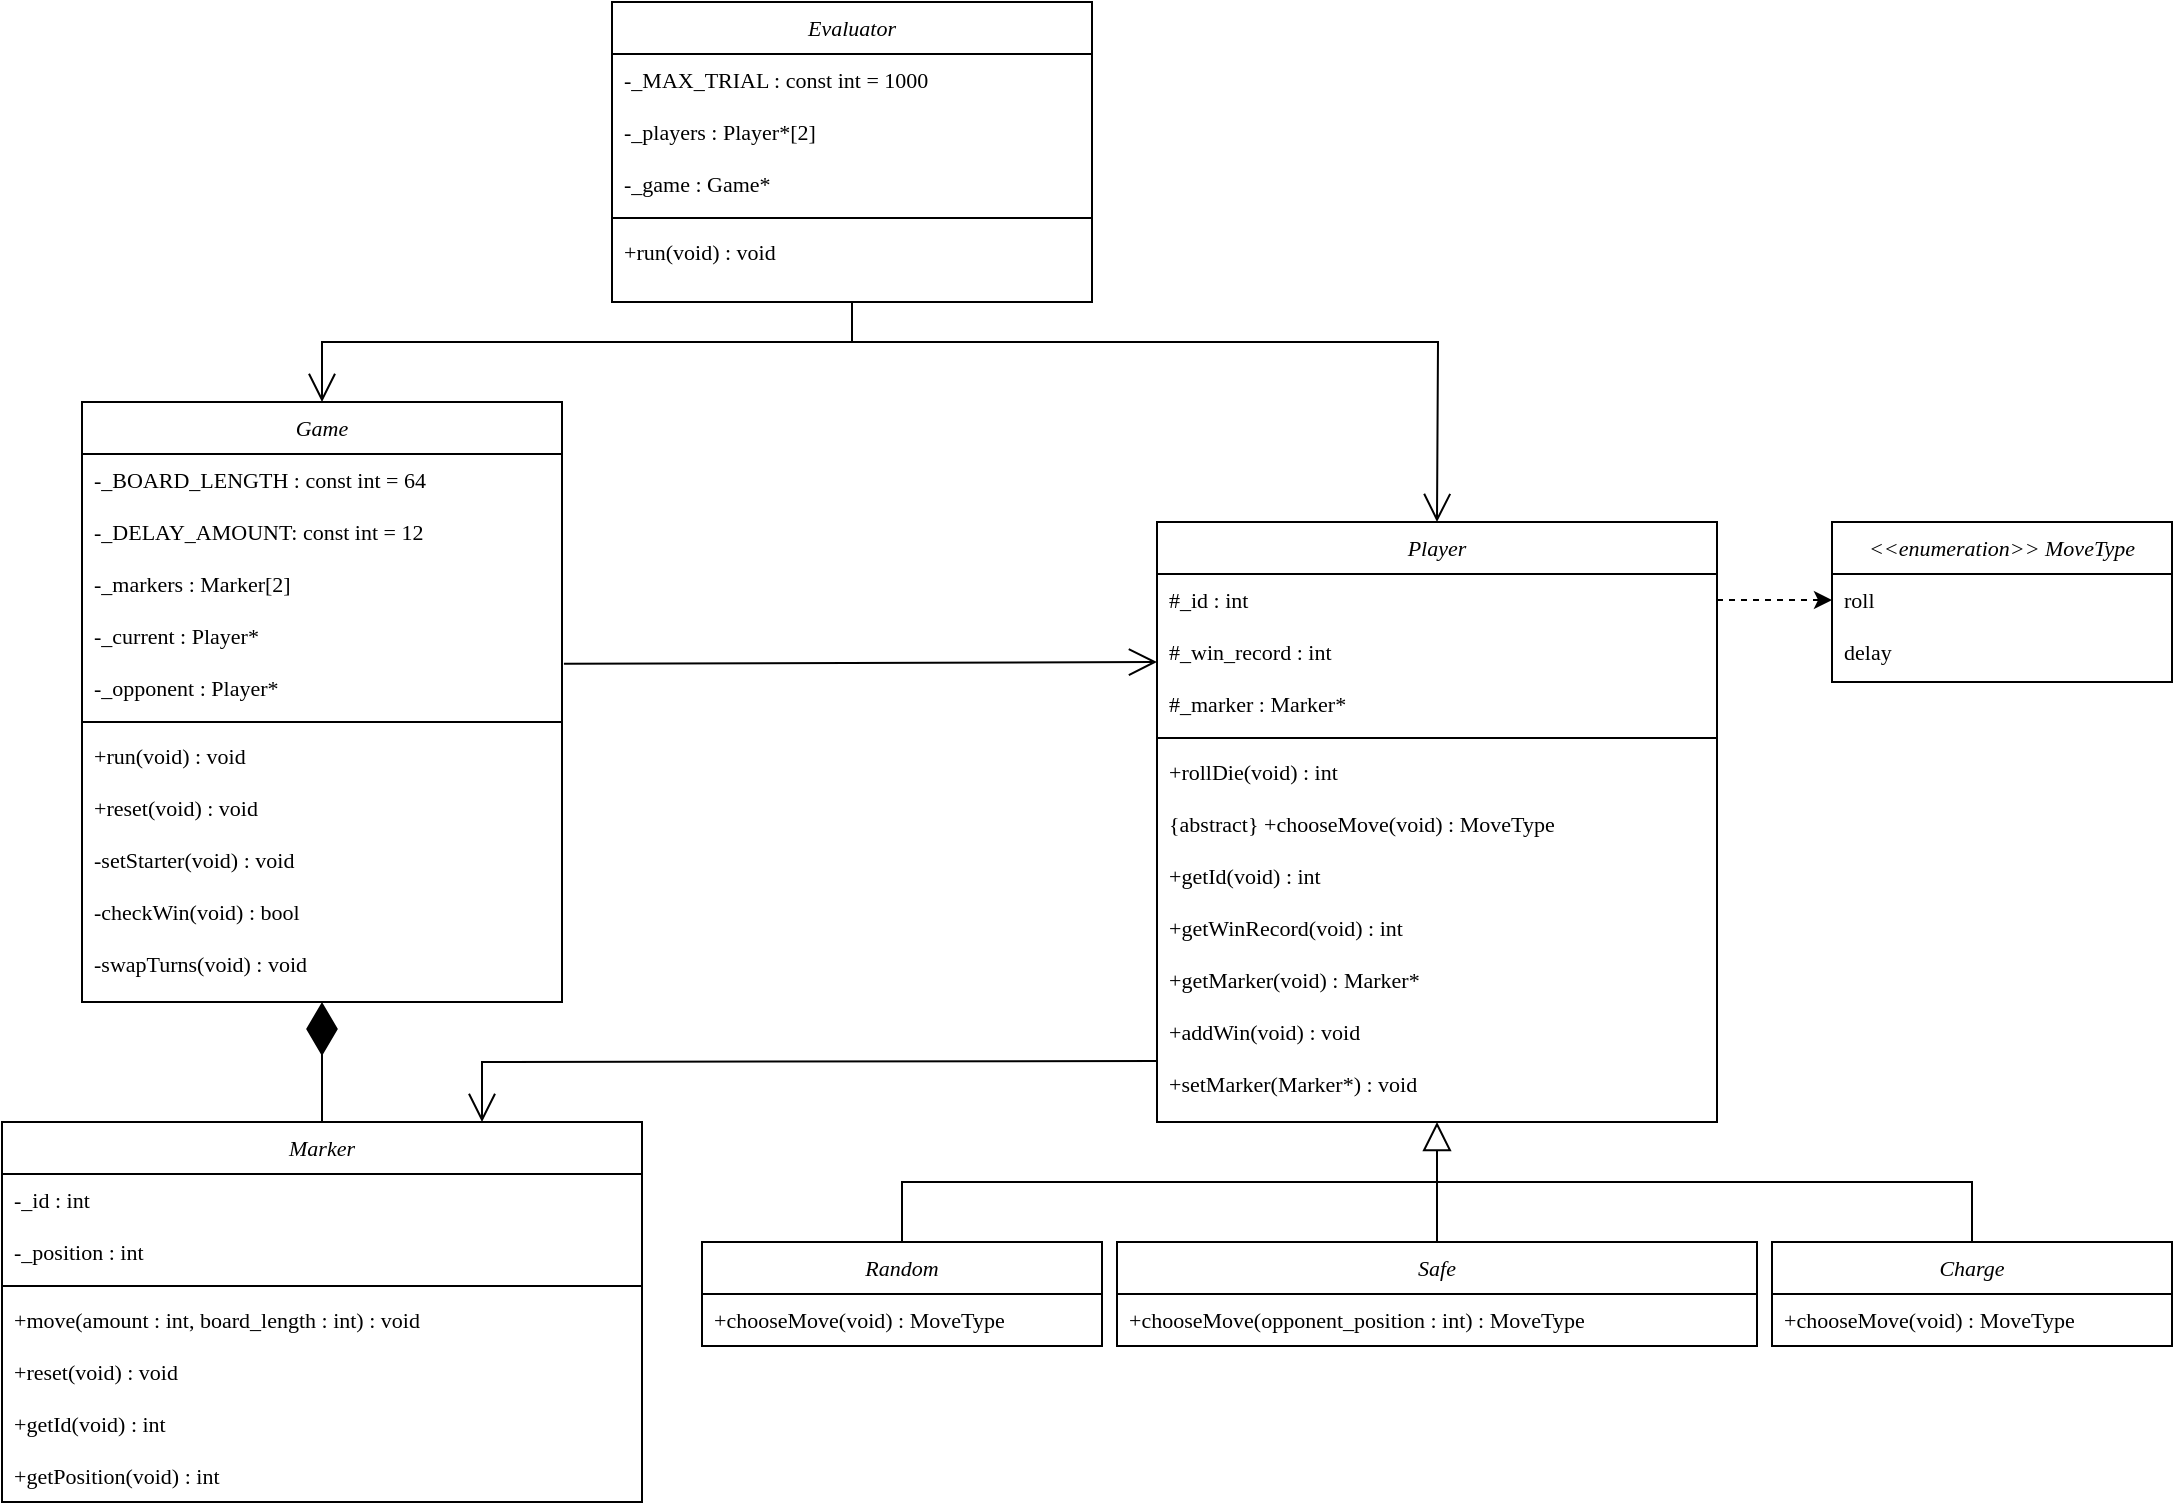 <mxfile version="23.1.5" type="device">
  <diagram id="C5RBs43oDa-KdzZeNtuy" name="Page-1">
    <mxGraphModel dx="1292" dy="974" grid="1" gridSize="10" guides="1" tooltips="1" connect="1" arrows="1" fold="1" page="1" pageScale="1" pageWidth="1169" pageHeight="827" math="0" shadow="0">
      <root>
        <mxCell id="WIyWlLk6GJQsqaUBKTNV-0" />
        <mxCell id="WIyWlLk6GJQsqaUBKTNV-1" parent="WIyWlLk6GJQsqaUBKTNV-0" />
        <mxCell id="uWcy8r6b_UasPPYOzABj-0" value="Game&#xa;" style="swimlane;fontStyle=2;align=center;verticalAlign=top;childLayout=stackLayout;horizontal=1;startSize=26;horizontalStack=0;resizeParent=1;resizeLast=0;collapsible=1;marginBottom=0;rounded=0;shadow=0;strokeWidth=1;fontFamily=JetBrains Mono;fontSize=11;" vertex="1" parent="WIyWlLk6GJQsqaUBKTNV-1">
          <mxGeometry x="80" y="240" width="240" height="300" as="geometry">
            <mxRectangle x="230" y="140" width="160" height="26" as="alternateBounds" />
          </mxGeometry>
        </mxCell>
        <mxCell id="uWcy8r6b_UasPPYOzABj-1" value="-_BOARD_LENGTH : const int = 64" style="text;align=left;verticalAlign=top;spacingLeft=4;spacingRight=4;overflow=hidden;rotatable=0;points=[[0,0.5],[1,0.5]];portConstraint=eastwest;fontFamily=JetBrains Mono;fontSize=11;" vertex="1" parent="uWcy8r6b_UasPPYOzABj-0">
          <mxGeometry y="26" width="240" height="26" as="geometry" />
        </mxCell>
        <mxCell id="uWcy8r6b_UasPPYOzABj-2" value="-_DELAY_AMOUNT: const int = 12" style="text;align=left;verticalAlign=top;spacingLeft=4;spacingRight=4;overflow=hidden;rotatable=0;points=[[0,0.5],[1,0.5]];portConstraint=eastwest;rounded=0;shadow=0;html=0;fontFamily=JetBrains Mono;fontSize=11;" vertex="1" parent="uWcy8r6b_UasPPYOzABj-0">
          <mxGeometry y="52" width="240" height="26" as="geometry" />
        </mxCell>
        <mxCell id="uWcy8r6b_UasPPYOzABj-14" value="-_markers : Marker[2]" style="text;align=left;verticalAlign=top;spacingLeft=4;spacingRight=4;overflow=hidden;rotatable=0;points=[[0,0.5],[1,0.5]];portConstraint=eastwest;rounded=0;shadow=0;html=0;fontFamily=JetBrains Mono;fontSize=11;" vertex="1" parent="uWcy8r6b_UasPPYOzABj-0">
          <mxGeometry y="78" width="240" height="26" as="geometry" />
        </mxCell>
        <mxCell id="uWcy8r6b_UasPPYOzABj-3" value="-_current : Player*" style="text;align=left;verticalAlign=top;spacingLeft=4;spacingRight=4;overflow=hidden;rotatable=0;points=[[0,0.5],[1,0.5]];portConstraint=eastwest;rounded=0;shadow=0;html=0;fontFamily=JetBrains Mono;fontSize=11;" vertex="1" parent="uWcy8r6b_UasPPYOzABj-0">
          <mxGeometry y="104" width="240" height="26" as="geometry" />
        </mxCell>
        <mxCell id="uWcy8r6b_UasPPYOzABj-15" value="-_opponent : Player*" style="text;align=left;verticalAlign=top;spacingLeft=4;spacingRight=4;overflow=hidden;rotatable=0;points=[[0,0.5],[1,0.5]];portConstraint=eastwest;rounded=0;shadow=0;html=0;fontFamily=JetBrains Mono;fontSize=11;" vertex="1" parent="uWcy8r6b_UasPPYOzABj-0">
          <mxGeometry y="130" width="240" height="26" as="geometry" />
        </mxCell>
        <mxCell id="uWcy8r6b_UasPPYOzABj-4" value="" style="line;html=1;strokeWidth=1;align=left;verticalAlign=middle;spacingTop=-1;spacingLeft=3;spacingRight=3;rotatable=0;labelPosition=right;points=[];portConstraint=eastwest;fontFamily=JetBrains Mono;fontSize=11;" vertex="1" parent="uWcy8r6b_UasPPYOzABj-0">
          <mxGeometry y="156" width="240" height="8" as="geometry" />
        </mxCell>
        <mxCell id="uWcy8r6b_UasPPYOzABj-17" value="+run(void) : void" style="text;align=left;verticalAlign=top;spacingLeft=4;spacingRight=4;overflow=hidden;rotatable=0;points=[[0,0.5],[1,0.5]];portConstraint=eastwest;rounded=0;shadow=0;html=0;fontFamily=JetBrains Mono;fontSize=11;" vertex="1" parent="uWcy8r6b_UasPPYOzABj-0">
          <mxGeometry y="164" width="240" height="26" as="geometry" />
        </mxCell>
        <mxCell id="uWcy8r6b_UasPPYOzABj-18" value="+reset(void) : void" style="text;align=left;verticalAlign=top;spacingLeft=4;spacingRight=4;overflow=hidden;rotatable=0;points=[[0,0.5],[1,0.5]];portConstraint=eastwest;rounded=0;shadow=0;html=0;fontFamily=JetBrains Mono;fontSize=11;" vertex="1" parent="uWcy8r6b_UasPPYOzABj-0">
          <mxGeometry y="190" width="240" height="26" as="geometry" />
        </mxCell>
        <mxCell id="uWcy8r6b_UasPPYOzABj-19" value="-setStarter(void) : void" style="text;align=left;verticalAlign=top;spacingLeft=4;spacingRight=4;overflow=hidden;rotatable=0;points=[[0,0.5],[1,0.5]];portConstraint=eastwest;rounded=0;shadow=0;html=0;fontFamily=JetBrains Mono;fontSize=11;" vertex="1" parent="uWcy8r6b_UasPPYOzABj-0">
          <mxGeometry y="216" width="240" height="26" as="geometry" />
        </mxCell>
        <mxCell id="uWcy8r6b_UasPPYOzABj-20" value="-checkWin(void) : bool" style="text;align=left;verticalAlign=top;spacingLeft=4;spacingRight=4;overflow=hidden;rotatable=0;points=[[0,0.5],[1,0.5]];portConstraint=eastwest;rounded=0;shadow=0;html=0;fontFamily=JetBrains Mono;fontSize=11;" vertex="1" parent="uWcy8r6b_UasPPYOzABj-0">
          <mxGeometry y="242" width="240" height="26" as="geometry" />
        </mxCell>
        <mxCell id="uWcy8r6b_UasPPYOzABj-21" value="-swapTurns(void) : void" style="text;align=left;verticalAlign=top;spacingLeft=4;spacingRight=4;overflow=hidden;rotatable=0;points=[[0,0.5],[1,0.5]];portConstraint=eastwest;rounded=0;shadow=0;html=0;fontFamily=JetBrains Mono;fontSize=11;" vertex="1" parent="uWcy8r6b_UasPPYOzABj-0">
          <mxGeometry y="268" width="240" height="26" as="geometry" />
        </mxCell>
        <mxCell id="uWcy8r6b_UasPPYOzABj-23" value="Marker" style="swimlane;fontStyle=2;align=center;verticalAlign=top;childLayout=stackLayout;horizontal=1;startSize=26;horizontalStack=0;resizeParent=1;resizeLast=0;collapsible=1;marginBottom=0;rounded=0;shadow=0;strokeWidth=1;fontFamily=JetBrains Mono;fontSize=11;" vertex="1" parent="WIyWlLk6GJQsqaUBKTNV-1">
          <mxGeometry x="40" y="600" width="320" height="190" as="geometry">
            <mxRectangle x="230" y="140" width="160" height="26" as="alternateBounds" />
          </mxGeometry>
        </mxCell>
        <mxCell id="uWcy8r6b_UasPPYOzABj-24" value="-_id : int" style="text;align=left;verticalAlign=top;spacingLeft=4;spacingRight=4;overflow=hidden;rotatable=0;points=[[0,0.5],[1,0.5]];portConstraint=eastwest;fontFamily=JetBrains Mono;fontSize=11;" vertex="1" parent="uWcy8r6b_UasPPYOzABj-23">
          <mxGeometry y="26" width="320" height="26" as="geometry" />
        </mxCell>
        <mxCell id="uWcy8r6b_UasPPYOzABj-25" value="-_position : int" style="text;align=left;verticalAlign=top;spacingLeft=4;spacingRight=4;overflow=hidden;rotatable=0;points=[[0,0.5],[1,0.5]];portConstraint=eastwest;rounded=0;shadow=0;html=0;fontFamily=JetBrains Mono;fontSize=11;" vertex="1" parent="uWcy8r6b_UasPPYOzABj-23">
          <mxGeometry y="52" width="320" height="26" as="geometry" />
        </mxCell>
        <mxCell id="uWcy8r6b_UasPPYOzABj-29" value="" style="line;html=1;strokeWidth=1;align=left;verticalAlign=middle;spacingTop=-1;spacingLeft=3;spacingRight=3;rotatable=0;labelPosition=right;points=[];portConstraint=eastwest;fontFamily=JetBrains Mono;fontSize=11;" vertex="1" parent="uWcy8r6b_UasPPYOzABj-23">
          <mxGeometry y="78" width="320" height="8" as="geometry" />
        </mxCell>
        <mxCell id="uWcy8r6b_UasPPYOzABj-30" value="+move(amount : int, board_length : int) : void" style="text;align=left;verticalAlign=top;spacingLeft=4;spacingRight=4;overflow=hidden;rotatable=0;points=[[0,0.5],[1,0.5]];portConstraint=eastwest;rounded=0;shadow=0;html=0;fontFamily=JetBrains Mono;fontSize=11;" vertex="1" parent="uWcy8r6b_UasPPYOzABj-23">
          <mxGeometry y="86" width="320" height="26" as="geometry" />
        </mxCell>
        <mxCell id="uWcy8r6b_UasPPYOzABj-31" value="+reset(void) : void" style="text;align=left;verticalAlign=top;spacingLeft=4;spacingRight=4;overflow=hidden;rotatable=0;points=[[0,0.5],[1,0.5]];portConstraint=eastwest;rounded=0;shadow=0;html=0;fontFamily=JetBrains Mono;fontSize=11;" vertex="1" parent="uWcy8r6b_UasPPYOzABj-23">
          <mxGeometry y="112" width="320" height="26" as="geometry" />
        </mxCell>
        <mxCell id="uWcy8r6b_UasPPYOzABj-32" value="+getId(void) : int" style="text;align=left;verticalAlign=top;spacingLeft=4;spacingRight=4;overflow=hidden;rotatable=0;points=[[0,0.5],[1,0.5]];portConstraint=eastwest;rounded=0;shadow=0;html=0;fontFamily=JetBrains Mono;fontSize=11;" vertex="1" parent="uWcy8r6b_UasPPYOzABj-23">
          <mxGeometry y="138" width="320" height="26" as="geometry" />
        </mxCell>
        <mxCell id="uWcy8r6b_UasPPYOzABj-33" value="+getPosition(void) : int" style="text;align=left;verticalAlign=top;spacingLeft=4;spacingRight=4;overflow=hidden;rotatable=0;points=[[0,0.5],[1,0.5]];portConstraint=eastwest;rounded=0;shadow=0;html=0;fontFamily=JetBrains Mono;fontSize=11;" vertex="1" parent="uWcy8r6b_UasPPYOzABj-23">
          <mxGeometry y="164" width="320" height="16" as="geometry" />
        </mxCell>
        <mxCell id="uWcy8r6b_UasPPYOzABj-35" value="Player" style="swimlane;fontStyle=2;align=center;verticalAlign=top;childLayout=stackLayout;horizontal=1;startSize=26;horizontalStack=0;resizeParent=1;resizeLast=0;collapsible=1;marginBottom=0;rounded=0;shadow=0;strokeWidth=1;fontFamily=JetBrains Mono;fontSize=11;" vertex="1" parent="WIyWlLk6GJQsqaUBKTNV-1">
          <mxGeometry x="617.5" y="300" width="280" height="300" as="geometry">
            <mxRectangle x="230" y="140" width="160" height="26" as="alternateBounds" />
          </mxGeometry>
        </mxCell>
        <mxCell id="uWcy8r6b_UasPPYOzABj-36" value="#_id : int" style="text;align=left;verticalAlign=top;spacingLeft=4;spacingRight=4;overflow=hidden;rotatable=0;points=[[0,0.5],[1,0.5]];portConstraint=eastwest;fontFamily=JetBrains Mono;fontSize=11;" vertex="1" parent="uWcy8r6b_UasPPYOzABj-35">
          <mxGeometry y="26" width="280" height="26" as="geometry" />
        </mxCell>
        <mxCell id="uWcy8r6b_UasPPYOzABj-37" value="#_win_record : int" style="text;align=left;verticalAlign=top;spacingLeft=4;spacingRight=4;overflow=hidden;rotatable=0;points=[[0,0.5],[1,0.5]];portConstraint=eastwest;rounded=0;shadow=0;html=0;fontFamily=JetBrains Mono;fontSize=11;" vertex="1" parent="uWcy8r6b_UasPPYOzABj-35">
          <mxGeometry y="52" width="280" height="26" as="geometry" />
        </mxCell>
        <mxCell id="uWcy8r6b_UasPPYOzABj-43" value="#_marker : Marker*" style="text;align=left;verticalAlign=top;spacingLeft=4;spacingRight=4;overflow=hidden;rotatable=0;points=[[0,0.5],[1,0.5]];portConstraint=eastwest;rounded=0;shadow=0;html=0;fontFamily=JetBrains Mono;fontSize=11;" vertex="1" parent="uWcy8r6b_UasPPYOzABj-35">
          <mxGeometry y="78" width="280" height="26" as="geometry" />
        </mxCell>
        <mxCell id="uWcy8r6b_UasPPYOzABj-38" value="" style="line;html=1;strokeWidth=1;align=left;verticalAlign=middle;spacingTop=-1;spacingLeft=3;spacingRight=3;rotatable=0;labelPosition=right;points=[];portConstraint=eastwest;fontFamily=JetBrains Mono;fontSize=11;" vertex="1" parent="uWcy8r6b_UasPPYOzABj-35">
          <mxGeometry y="104" width="280" height="8" as="geometry" />
        </mxCell>
        <mxCell id="uWcy8r6b_UasPPYOzABj-39" value="+rollDie(void) : int" style="text;align=left;verticalAlign=top;spacingLeft=4;spacingRight=4;overflow=hidden;rotatable=0;points=[[0,0.5],[1,0.5]];portConstraint=eastwest;rounded=0;shadow=0;html=0;fontFamily=JetBrains Mono;fontSize=11;" vertex="1" parent="uWcy8r6b_UasPPYOzABj-35">
          <mxGeometry y="112" width="280" height="26" as="geometry" />
        </mxCell>
        <mxCell id="uWcy8r6b_UasPPYOzABj-40" value="{abstract} +chooseMove(void) : MoveType" style="text;align=left;verticalAlign=top;spacingLeft=4;spacingRight=4;overflow=hidden;rotatable=0;points=[[0,0.5],[1,0.5]];portConstraint=eastwest;rounded=0;shadow=0;html=0;fontFamily=JetBrains Mono;fontSize=11;" vertex="1" parent="uWcy8r6b_UasPPYOzABj-35">
          <mxGeometry y="138" width="280" height="26" as="geometry" />
        </mxCell>
        <mxCell id="uWcy8r6b_UasPPYOzABj-41" value="+getId(void) : int" style="text;align=left;verticalAlign=top;spacingLeft=4;spacingRight=4;overflow=hidden;rotatable=0;points=[[0,0.5],[1,0.5]];portConstraint=eastwest;rounded=0;shadow=0;html=0;fontFamily=JetBrains Mono;fontSize=11;" vertex="1" parent="uWcy8r6b_UasPPYOzABj-35">
          <mxGeometry y="164" width="280" height="26" as="geometry" />
        </mxCell>
        <mxCell id="uWcy8r6b_UasPPYOzABj-44" value="+getWinRecord(void) : int" style="text;align=left;verticalAlign=top;spacingLeft=4;spacingRight=4;overflow=hidden;rotatable=0;points=[[0,0.5],[1,0.5]];portConstraint=eastwest;rounded=0;shadow=0;html=0;fontFamily=JetBrains Mono;fontSize=11;" vertex="1" parent="uWcy8r6b_UasPPYOzABj-35">
          <mxGeometry y="190" width="280" height="26" as="geometry" />
        </mxCell>
        <mxCell id="uWcy8r6b_UasPPYOzABj-46" value="+getMarker(void) : Marker*" style="text;align=left;verticalAlign=top;spacingLeft=4;spacingRight=4;overflow=hidden;rotatable=0;points=[[0,0.5],[1,0.5]];portConstraint=eastwest;rounded=0;shadow=0;html=0;fontFamily=JetBrains Mono;fontSize=11;" vertex="1" parent="uWcy8r6b_UasPPYOzABj-35">
          <mxGeometry y="216" width="280" height="26" as="geometry" />
        </mxCell>
        <mxCell id="uWcy8r6b_UasPPYOzABj-47" value="+addWin(void) : void" style="text;align=left;verticalAlign=top;spacingLeft=4;spacingRight=4;overflow=hidden;rotatable=0;points=[[0,0.5],[1,0.5]];portConstraint=eastwest;rounded=0;shadow=0;html=0;fontFamily=JetBrains Mono;fontSize=11;" vertex="1" parent="uWcy8r6b_UasPPYOzABj-35">
          <mxGeometry y="242" width="280" height="26" as="geometry" />
        </mxCell>
        <mxCell id="uWcy8r6b_UasPPYOzABj-45" value="+setMarker(Marker*) : void" style="text;align=left;verticalAlign=top;spacingLeft=4;spacingRight=4;overflow=hidden;rotatable=0;points=[[0,0.5],[1,0.5]];portConstraint=eastwest;rounded=0;shadow=0;html=0;fontFamily=JetBrains Mono;fontSize=11;" vertex="1" parent="uWcy8r6b_UasPPYOzABj-35">
          <mxGeometry y="268" width="280" height="26" as="geometry" />
        </mxCell>
        <mxCell id="uWcy8r6b_UasPPYOzABj-48" value="Random" style="swimlane;fontStyle=2;align=center;verticalAlign=top;childLayout=stackLayout;horizontal=1;startSize=26;horizontalStack=0;resizeParent=1;resizeLast=0;collapsible=1;marginBottom=0;rounded=0;shadow=0;strokeWidth=1;fontFamily=JetBrains Mono;fontSize=11;" vertex="1" parent="WIyWlLk6GJQsqaUBKTNV-1">
          <mxGeometry x="390" y="660" width="200" height="52" as="geometry">
            <mxRectangle x="230" y="140" width="160" height="26" as="alternateBounds" />
          </mxGeometry>
        </mxCell>
        <mxCell id="uWcy8r6b_UasPPYOzABj-53" value="+chooseMove(void) : MoveType" style="text;align=left;verticalAlign=top;spacingLeft=4;spacingRight=4;overflow=hidden;rotatable=0;points=[[0,0.5],[1,0.5]];portConstraint=eastwest;rounded=0;shadow=0;html=0;fontFamily=JetBrains Mono;fontSize=11;" vertex="1" parent="uWcy8r6b_UasPPYOzABj-48">
          <mxGeometry y="26" width="200" height="26" as="geometry" />
        </mxCell>
        <mxCell id="uWcy8r6b_UasPPYOzABj-60" value="Charge" style="swimlane;fontStyle=2;align=center;verticalAlign=top;childLayout=stackLayout;horizontal=1;startSize=26;horizontalStack=0;resizeParent=1;resizeLast=0;collapsible=1;marginBottom=0;rounded=0;shadow=0;strokeWidth=1;fontFamily=JetBrains Mono;fontSize=11;" vertex="1" parent="WIyWlLk6GJQsqaUBKTNV-1">
          <mxGeometry x="925" y="660" width="200" height="52" as="geometry">
            <mxRectangle x="230" y="140" width="160" height="26" as="alternateBounds" />
          </mxGeometry>
        </mxCell>
        <mxCell id="uWcy8r6b_UasPPYOzABj-61" value="+chooseMove(void) : MoveType" style="text;align=left;verticalAlign=top;spacingLeft=4;spacingRight=4;overflow=hidden;rotatable=0;points=[[0,0.5],[1,0.5]];portConstraint=eastwest;rounded=0;shadow=0;html=0;fontFamily=JetBrains Mono;fontSize=11;" vertex="1" parent="uWcy8r6b_UasPPYOzABj-60">
          <mxGeometry y="26" width="200" height="26" as="geometry" />
        </mxCell>
        <mxCell id="uWcy8r6b_UasPPYOzABj-62" value="Safe" style="swimlane;fontStyle=2;align=center;verticalAlign=top;childLayout=stackLayout;horizontal=1;startSize=26;horizontalStack=0;resizeParent=1;resizeLast=0;collapsible=1;marginBottom=0;rounded=0;shadow=0;strokeWidth=1;fontFamily=JetBrains Mono;fontSize=11;" vertex="1" parent="WIyWlLk6GJQsqaUBKTNV-1">
          <mxGeometry x="597.5" y="660" width="320" height="52" as="geometry">
            <mxRectangle x="230" y="140" width="160" height="26" as="alternateBounds" />
          </mxGeometry>
        </mxCell>
        <mxCell id="uWcy8r6b_UasPPYOzABj-63" value="+chooseMove(opponent_position : int) : MoveType" style="text;align=left;verticalAlign=top;spacingLeft=4;spacingRight=4;overflow=hidden;rotatable=0;points=[[0,0.5],[1,0.5]];portConstraint=eastwest;rounded=0;shadow=0;html=0;fontFamily=JetBrains Mono;fontSize=11;" vertex="1" parent="uWcy8r6b_UasPPYOzABj-62">
          <mxGeometry y="26" width="320" height="26" as="geometry" />
        </mxCell>
        <mxCell id="uWcy8r6b_UasPPYOzABj-64" value="&lt;&lt;enumeration&gt;&gt; MoveType" style="swimlane;fontStyle=2;align=center;verticalAlign=top;childLayout=stackLayout;horizontal=1;startSize=26;horizontalStack=0;resizeParent=1;resizeLast=0;collapsible=1;marginBottom=0;rounded=0;shadow=0;strokeWidth=1;fontFamily=JetBrains Mono;fontSize=11;" vertex="1" parent="WIyWlLk6GJQsqaUBKTNV-1">
          <mxGeometry x="955" y="300" width="170" height="80" as="geometry">
            <mxRectangle x="230" y="140" width="160" height="26" as="alternateBounds" />
          </mxGeometry>
        </mxCell>
        <mxCell id="uWcy8r6b_UasPPYOzABj-65" value="roll" style="text;align=left;verticalAlign=top;spacingLeft=4;spacingRight=4;overflow=hidden;rotatable=0;points=[[0,0.5],[1,0.5]];portConstraint=eastwest;rounded=0;shadow=0;html=0;fontFamily=JetBrains Mono;fontSize=11;" vertex="1" parent="uWcy8r6b_UasPPYOzABj-64">
          <mxGeometry y="26" width="170" height="26" as="geometry" />
        </mxCell>
        <mxCell id="uWcy8r6b_UasPPYOzABj-66" value="delay" style="text;align=left;verticalAlign=top;spacingLeft=4;spacingRight=4;overflow=hidden;rotatable=0;points=[[0,0.5],[1,0.5]];portConstraint=eastwest;rounded=0;shadow=0;html=0;fontFamily=JetBrains Mono;fontSize=11;" vertex="1" parent="uWcy8r6b_UasPPYOzABj-64">
          <mxGeometry y="52" width="170" height="26" as="geometry" />
        </mxCell>
        <mxCell id="uWcy8r6b_UasPPYOzABj-67" value="Evaluator" style="swimlane;fontStyle=2;align=center;verticalAlign=top;childLayout=stackLayout;horizontal=1;startSize=26;horizontalStack=0;resizeParent=1;resizeLast=0;collapsible=1;marginBottom=0;rounded=0;shadow=0;strokeWidth=1;fontFamily=JetBrains Mono;fontSize=11;" vertex="1" parent="WIyWlLk6GJQsqaUBKTNV-1">
          <mxGeometry x="345" y="40" width="240" height="150" as="geometry">
            <mxRectangle x="230" y="140" width="160" height="26" as="alternateBounds" />
          </mxGeometry>
        </mxCell>
        <mxCell id="uWcy8r6b_UasPPYOzABj-68" value="-_MAX_TRIAL : const int = 1000" style="text;align=left;verticalAlign=top;spacingLeft=4;spacingRight=4;overflow=hidden;rotatable=0;points=[[0,0.5],[1,0.5]];portConstraint=eastwest;fontFamily=JetBrains Mono;fontSize=11;" vertex="1" parent="uWcy8r6b_UasPPYOzABj-67">
          <mxGeometry y="26" width="240" height="26" as="geometry" />
        </mxCell>
        <mxCell id="uWcy8r6b_UasPPYOzABj-75" value="-_players : Player*[2]" style="text;align=left;verticalAlign=top;spacingLeft=4;spacingRight=4;overflow=hidden;rotatable=0;points=[[0,0.5],[1,0.5]];portConstraint=eastwest;rounded=0;shadow=0;html=0;fontFamily=JetBrains Mono;fontSize=11;" vertex="1" parent="uWcy8r6b_UasPPYOzABj-67">
          <mxGeometry y="52" width="240" height="26" as="geometry" />
        </mxCell>
        <mxCell id="uWcy8r6b_UasPPYOzABj-69" value="-_game : Game*" style="text;align=left;verticalAlign=top;spacingLeft=4;spacingRight=4;overflow=hidden;rotatable=0;points=[[0,0.5],[1,0.5]];portConstraint=eastwest;rounded=0;shadow=0;html=0;fontFamily=JetBrains Mono;fontSize=11;" vertex="1" parent="uWcy8r6b_UasPPYOzABj-67">
          <mxGeometry y="78" width="240" height="26" as="geometry" />
        </mxCell>
        <mxCell id="uWcy8r6b_UasPPYOzABj-70" value="" style="line;html=1;strokeWidth=1;align=left;verticalAlign=middle;spacingTop=-1;spacingLeft=3;spacingRight=3;rotatable=0;labelPosition=right;points=[];portConstraint=eastwest;fontFamily=JetBrains Mono;fontSize=11;" vertex="1" parent="uWcy8r6b_UasPPYOzABj-67">
          <mxGeometry y="104" width="240" height="8" as="geometry" />
        </mxCell>
        <mxCell id="uWcy8r6b_UasPPYOzABj-71" value="+run(void) : void" style="text;align=left;verticalAlign=top;spacingLeft=4;spacingRight=4;overflow=hidden;rotatable=0;points=[[0,0.5],[1,0.5]];portConstraint=eastwest;rounded=0;shadow=0;html=0;fontFamily=JetBrains Mono;fontSize=11;" vertex="1" parent="uWcy8r6b_UasPPYOzABj-67">
          <mxGeometry y="112" width="240" height="26" as="geometry" />
        </mxCell>
        <mxCell id="uWcy8r6b_UasPPYOzABj-78" value="" style="endArrow=block;endFill=0;endSize=12;html=1;rounded=0;exitX=0.5;exitY=0;exitDx=0;exitDy=0;entryX=0.5;entryY=1;entryDx=0;entryDy=0;" edge="1" parent="WIyWlLk6GJQsqaUBKTNV-1" source="uWcy8r6b_UasPPYOzABj-62" target="uWcy8r6b_UasPPYOzABj-35">
          <mxGeometry width="160" relative="1" as="geometry">
            <mxPoint x="1025" y="590" as="sourcePoint" />
            <mxPoint x="765" y="620" as="targetPoint" />
          </mxGeometry>
        </mxCell>
        <mxCell id="uWcy8r6b_UasPPYOzABj-79" value="" style="endArrow=none;html=1;rounded=0;entryX=0.5;entryY=0;entryDx=0;entryDy=0;exitX=0.5;exitY=0;exitDx=0;exitDy=0;" edge="1" parent="WIyWlLk6GJQsqaUBKTNV-1" source="uWcy8r6b_UasPPYOzABj-48" target="uWcy8r6b_UasPPYOzABj-60">
          <mxGeometry width="50" height="50" relative="1" as="geometry">
            <mxPoint x="485" y="630" as="sourcePoint" />
            <mxPoint x="1025" y="630" as="targetPoint" />
            <Array as="points">
              <mxPoint x="490" y="630" />
              <mxPoint x="1025" y="630" />
            </Array>
          </mxGeometry>
        </mxCell>
        <mxCell id="uWcy8r6b_UasPPYOzABj-82" value="" style="endArrow=classic;html=1;rounded=0;dashed=1;entryX=0;entryY=0.5;entryDx=0;entryDy=0;exitX=1;exitY=0.5;exitDx=0;exitDy=0;" edge="1" parent="WIyWlLk6GJQsqaUBKTNV-1" source="uWcy8r6b_UasPPYOzABj-36" target="uWcy8r6b_UasPPYOzABj-65">
          <mxGeometry width="50" height="50" relative="1" as="geometry">
            <mxPoint x="395" y="420" as="sourcePoint" />
            <mxPoint x="445" y="370" as="targetPoint" />
          </mxGeometry>
        </mxCell>
        <mxCell id="uWcy8r6b_UasPPYOzABj-83" value="" style="endArrow=open;endFill=1;endSize=12;html=1;rounded=0;entryX=0.5;entryY=0;entryDx=0;entryDy=0;exitX=0.5;exitY=1;exitDx=0;exitDy=0;" edge="1" parent="WIyWlLk6GJQsqaUBKTNV-1" source="uWcy8r6b_UasPPYOzABj-67" target="uWcy8r6b_UasPPYOzABj-0">
          <mxGeometry width="160" relative="1" as="geometry">
            <mxPoint x="440" y="260" as="sourcePoint" />
            <mxPoint x="550" y="270" as="targetPoint" />
            <Array as="points">
              <mxPoint x="465" y="210" />
              <mxPoint x="200" y="210" />
            </Array>
          </mxGeometry>
        </mxCell>
        <mxCell id="uWcy8r6b_UasPPYOzABj-84" value="" style="endArrow=open;endFill=1;endSize=12;html=1;rounded=0;entryX=0.5;entryY=0;entryDx=0;entryDy=0;exitX=0.5;exitY=1;exitDx=0;exitDy=0;" edge="1" parent="WIyWlLk6GJQsqaUBKTNV-1" source="uWcy8r6b_UasPPYOzABj-67" target="uWcy8r6b_UasPPYOzABj-35">
          <mxGeometry width="160" relative="1" as="geometry">
            <mxPoint x="480" y="210" as="sourcePoint" />
            <mxPoint x="580" y="300" as="targetPoint" />
            <Array as="points">
              <mxPoint x="465" y="210" />
              <mxPoint x="758" y="210" />
            </Array>
          </mxGeometry>
        </mxCell>
        <mxCell id="uWcy8r6b_UasPPYOzABj-89" value="" style="endArrow=diamondThin;endFill=1;endSize=24;html=1;rounded=0;exitX=0.5;exitY=0;exitDx=0;exitDy=0;entryX=0.5;entryY=1;entryDx=0;entryDy=0;" edge="1" parent="WIyWlLk6GJQsqaUBKTNV-1" source="uWcy8r6b_UasPPYOzABj-23" target="uWcy8r6b_UasPPYOzABj-0">
          <mxGeometry width="160" relative="1" as="geometry">
            <mxPoint x="30" y="560" as="sourcePoint" />
            <mxPoint x="190" y="560" as="targetPoint" />
          </mxGeometry>
        </mxCell>
        <mxCell id="uWcy8r6b_UasPPYOzABj-91" value="" style="endArrow=open;endFill=1;endSize=12;html=1;rounded=0;exitX=1.004;exitY=0.662;exitDx=0;exitDy=0;exitPerimeter=0;" edge="1" parent="WIyWlLk6GJQsqaUBKTNV-1">
          <mxGeometry width="160" relative="1" as="geometry">
            <mxPoint x="320.96" y="370.886" as="sourcePoint" />
            <mxPoint x="617.5" y="370.0" as="targetPoint" />
          </mxGeometry>
        </mxCell>
        <mxCell id="uWcy8r6b_UasPPYOzABj-92" value="" style="endArrow=open;endFill=1;endSize=12;html=1;rounded=0;entryX=0.75;entryY=0;entryDx=0;entryDy=0;exitX=0;exitY=0.059;exitDx=0;exitDy=0;exitPerimeter=0;" edge="1" parent="WIyWlLk6GJQsqaUBKTNV-1" source="uWcy8r6b_UasPPYOzABj-45" target="uWcy8r6b_UasPPYOzABj-23">
          <mxGeometry width="160" relative="1" as="geometry">
            <mxPoint x="600" y="570" as="sourcePoint" />
            <mxPoint x="627.5" y="380.0" as="targetPoint" />
            <Array as="points">
              <mxPoint x="280" y="570" />
            </Array>
          </mxGeometry>
        </mxCell>
      </root>
    </mxGraphModel>
  </diagram>
</mxfile>
